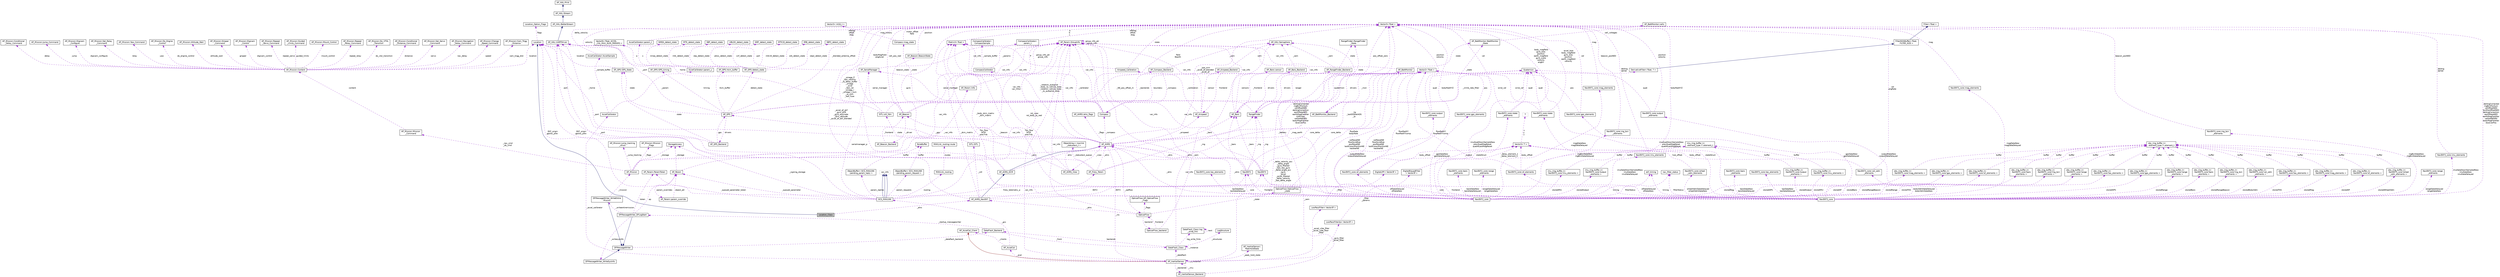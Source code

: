 digraph "Location_Class"
{
 // INTERACTIVE_SVG=YES
  edge [fontname="Helvetica",fontsize="10",labelfontname="Helvetica",labelfontsize="10"];
  node [fontname="Helvetica",fontsize="10",shape=record];
  Node1 [label="Location_Class",height=0.2,width=0.4,color="black", fillcolor="grey75", style="filled", fontcolor="black"];
  Node2 -> Node1 [dir="back",color="midnightblue",fontsize="10",style="solid",fontname="Helvetica"];
  Node2 [label="Location",height=0.2,width=0.4,color="black", fillcolor="white", style="filled",URL="$structLocation.html"];
  Node3 -> Node2 [dir="back",color="darkorchid3",fontsize="10",style="dashed",label=" flags" ,fontname="Helvetica"];
  Node3 [label="Location_Option_Flags",height=0.2,width=0.4,color="black", fillcolor="white", style="filled",URL="$structLocation__Option__Flags.html"];
  Node4 -> Node1 [dir="back",color="darkorchid3",fontsize="10",style="dashed",label=" _ahrs" ,fontname="Helvetica"];
  Node4 [label="AP_AHRS_NavEKF",height=0.2,width=0.4,color="black", fillcolor="white", style="filled",URL="$classAP__AHRS__NavEKF.html"];
  Node5 -> Node4 [dir="back",color="midnightblue",fontsize="10",style="solid",fontname="Helvetica"];
  Node5 [label="AP_AHRS_DCM",height=0.2,width=0.4,color="black", fillcolor="white", style="filled",URL="$classAP__AHRS__DCM.html"];
  Node6 -> Node5 [dir="back",color="midnightblue",fontsize="10",style="solid",fontname="Helvetica"];
  Node6 [label="AP_AHRS",height=0.2,width=0.4,color="black", fillcolor="white", style="filled",URL="$classAP__AHRS.html"];
  Node7 -> Node6 [dir="back",color="darkorchid3",fontsize="10",style="dashed",label=" _rotation_autopilot\l_body_to_vehicle_body\n_rotation_vehicle_body\l_to_autopilot_body" ,fontname="Helvetica"];
  Node7 [label="Matrix3\< float \>",height=0.2,width=0.4,color="black", fillcolor="white", style="filled",URL="$classMatrix3.html"];
  Node8 -> Node7 [dir="back",color="darkorchid3",fontsize="10",style="dashed",label=" a\nb\nc" ,fontname="Helvetica"];
  Node8 [label="Vector3\< float \>",height=0.2,width=0.4,color="black", fillcolor="white", style="filled",URL="$classVector3.html"];
  Node9 -> Node6 [dir="back",color="darkorchid3",fontsize="10",style="dashed",label=" _flags" ,fontname="Helvetica"];
  Node9 [label="AP_AHRS::ahrs_flags",height=0.2,width=0.4,color="black", fillcolor="white", style="filled",URL="$structAP__AHRS_1_1ahrs__flags.html"];
  Node10 -> Node6 [dir="back",color="darkorchid3",fontsize="10",style="dashed",label=" _baro" ,fontname="Helvetica"];
  Node10 [label="AP_Baro",height=0.2,width=0.4,color="black", fillcolor="white", style="filled",URL="$classAP__Baro.html"];
  Node11 -> Node10 [dir="back",color="darkorchid3",fontsize="10",style="dashed",label=" sensors" ,fontname="Helvetica"];
  Node11 [label="AP_Baro::sensor",height=0.2,width=0.4,color="black", fillcolor="white", style="filled",URL="$structAP__Baro_1_1sensor.html"];
  Node12 -> Node10 [dir="back",color="darkorchid3",fontsize="10",style="dashed",label=" _climb_rate_filter" ,fontname="Helvetica"];
  Node12 [label="DerivativeFilter\< float, 7 \>",height=0.2,width=0.4,color="black", fillcolor="white", style="filled",URL="$classDerivativeFilter.html"];
  Node13 -> Node12 [dir="back",color="midnightblue",fontsize="10",style="solid",fontname="Helvetica"];
  Node13 [label="FilterWithBuffer\< float,\l FILTER_SIZE \>",height=0.2,width=0.4,color="black", fillcolor="white", style="filled",URL="$classFilterWithBuffer.html"];
  Node14 -> Node13 [dir="back",color="midnightblue",fontsize="10",style="solid",fontname="Helvetica"];
  Node14 [label="Filter\< float \>",height=0.2,width=0.4,color="black", fillcolor="white", style="filled",URL="$classFilter.html"];
  Node15 -> Node10 [dir="back",color="darkorchid3",fontsize="10",style="dashed",label=" var_info" ,fontname="Helvetica"];
  Node15 [label="AP_Param::GroupInfo",height=0.2,width=0.4,color="black", fillcolor="white", style="filled",URL="$structAP__Param_1_1GroupInfo.html"];
  Node15 -> Node15 [dir="back",color="darkorchid3",fontsize="10",style="dashed",label=" group_info_ptr\ngroup_info" ,fontname="Helvetica"];
  Node16 -> Node10 [dir="back",color="darkorchid3",fontsize="10",style="dashed",label=" drivers" ,fontname="Helvetica"];
  Node16 [label="AP_Baro_Backend",height=0.2,width=0.4,color="black", fillcolor="white", style="filled",URL="$classAP__Baro__Backend.html"];
  Node10 -> Node16 [dir="back",color="darkorchid3",fontsize="10",style="dashed",label=" _frontend" ,fontname="Helvetica"];
  Node17 -> Node16 [dir="back",color="darkorchid3",fontsize="10",style="dashed",label=" _sem" ,fontname="Helvetica"];
  Node17 [label="AP_HAL::Semaphore",height=0.2,width=0.4,color="black", fillcolor="white", style="filled",URL="$classAP__HAL_1_1Semaphore.html"];
  Node18 -> Node6 [dir="back",color="darkorchid3",fontsize="10",style="dashed",label=" _optflow" ,fontname="Helvetica"];
  Node18 [label="OpticalFlow",height=0.2,width=0.4,color="black", fillcolor="white", style="filled",URL="$classOpticalFlow.html"];
  Node4 -> Node18 [dir="back",color="darkorchid3",fontsize="10",style="dashed",label=" _ahrs" ,fontname="Helvetica"];
  Node15 -> Node18 [dir="back",color="darkorchid3",fontsize="10",style="dashed",label=" var_info" ,fontname="Helvetica"];
  Node19 -> Node18 [dir="back",color="darkorchid3",fontsize="10",style="dashed",label=" _state" ,fontname="Helvetica"];
  Node19 [label="OpticalFlow::OpticalFlow\l_state",height=0.2,width=0.4,color="black", fillcolor="white", style="filled",URL="$structOpticalFlow_1_1OpticalFlow__state.html"];
  Node20 -> Node19 [dir="back",color="darkorchid3",fontsize="10",style="dashed",label=" flowRate\nbodyRate" ,fontname="Helvetica"];
  Node20 [label="Vector2\< float \>",height=0.2,width=0.4,color="black", fillcolor="white", style="filled",URL="$structVector2.html"];
  Node21 -> Node18 [dir="back",color="darkorchid3",fontsize="10",style="dashed",label=" backend" ,fontname="Helvetica"];
  Node21 [label="OpticalFlow_backend",height=0.2,width=0.4,color="black", fillcolor="white", style="filled",URL="$classOpticalFlow__backend.html"];
  Node18 -> Node21 [dir="back",color="darkorchid3",fontsize="10",style="dashed",label=" frontend" ,fontname="Helvetica"];
  Node17 -> Node21 [dir="back",color="darkorchid3",fontsize="10",style="dashed",label=" _sem" ,fontname="Helvetica"];
  Node22 -> Node18 [dir="back",color="darkorchid3",fontsize="10",style="dashed",label=" _flags" ,fontname="Helvetica"];
  Node22 [label="OpticalFlow::AP_OpticalFlow\l_Flags",height=0.2,width=0.4,color="black", fillcolor="white", style="filled",URL="$structOpticalFlow_1_1AP__OpticalFlow__Flags.html"];
  Node15 -> Node6 [dir="back",color="darkorchid3",fontsize="10",style="dashed",label=" var_info" ,fontname="Helvetica"];
  Node23 -> Node6 [dir="back",color="darkorchid3",fontsize="10",style="dashed",label=" _view" ,fontname="Helvetica"];
  Node23 [label="AP_AHRS_View",height=0.2,width=0.4,color="black", fillcolor="white", style="filled",URL="$classAP__AHRS__View.html"];
  Node7 -> Node23 [dir="back",color="darkorchid3",fontsize="10",style="dashed",label=" rot_view\nrot_body_to_ned" ,fontname="Helvetica"];
  Node8 -> Node23 [dir="back",color="darkorchid3",fontsize="10",style="dashed",label=" gyro" ,fontname="Helvetica"];
  Node6 -> Node23 [dir="back",color="darkorchid3",fontsize="10",style="dashed",label=" ahrs" ,fontname="Helvetica"];
  Node8 -> Node6 [dir="back",color="darkorchid3",fontsize="10",style="dashed",label=" _last_trim\n_accel_ef_blended\n_accel_ef" ,fontname="Helvetica"];
  Node24 -> Node6 [dir="back",color="darkorchid3",fontsize="10",style="dashed",label=" _ins" ,fontname="Helvetica"];
  Node24 [label="AP_InertialSensor",height=0.2,width=0.4,color="black", fillcolor="white", style="filled",URL="$classAP__InertialSensor.html"];
  Node25 -> Node24 [dir="back",color="firebrick4",fontsize="10",style="solid",fontname="Helvetica"];
  Node25 [label="AP_AccelCal_Client",height=0.2,width=0.4,color="black", fillcolor="white", style="filled",URL="$classAP__AccelCal__Client.html"];
  Node26 -> Node24 [dir="back",color="darkorchid3",fontsize="10",style="dashed",label=" _peak_hold_state" ,fontname="Helvetica"];
  Node26 [label="AP_InertialSensor::\lPeakHoldState",height=0.2,width=0.4,color="black", fillcolor="white", style="filled",URL="$structAP__InertialSensor_1_1PeakHoldState.html"];
  Node27 -> Node24 [dir="back",color="darkorchid3",fontsize="10",style="dashed",label=" _accel_vibe_filter\n_accel_vibe_floor\l_filter" ,fontname="Helvetica"];
  Node27 [label="LowPassFilter\< Vector3f \>",height=0.2,width=0.4,color="black", fillcolor="white", style="filled",URL="$classLowPassFilter.html"];
  Node28 -> Node27 [dir="back",color="darkorchid3",fontsize="10",style="dashed",label=" _filter" ,fontname="Helvetica"];
  Node28 [label="DigitalLPF\< Vector3f \>",height=0.2,width=0.4,color="black", fillcolor="white", style="filled",URL="$classDigitalLPF.html"];
  Node29 -> Node28 [dir="back",color="darkorchid3",fontsize="10",style="dashed",label=" _output" ,fontname="Helvetica"];
  Node29 [label="Vector3\< T \>",height=0.2,width=0.4,color="black", fillcolor="white", style="filled",URL="$classVector3.html"];
  Node30 -> Node29 [dir="back",color="darkorchid3",fontsize="10",style="dashed",label=" x\ny\nz" ,fontname="Helvetica"];
  Node30 [label="T",height=0.2,width=0.4,color="grey75", fillcolor="white", style="filled"];
  Node31 -> Node24 [dir="back",color="darkorchid3",fontsize="10",style="dashed",label=" _backends" ,fontname="Helvetica"];
  Node31 [label="AP_InertialSensor_Backend",height=0.2,width=0.4,color="black", fillcolor="white", style="filled",URL="$classAP__InertialSensor__Backend.html"];
  Node17 -> Node31 [dir="back",color="darkorchid3",fontsize="10",style="dashed",label=" _sem" ,fontname="Helvetica"];
  Node24 -> Node31 [dir="back",color="darkorchid3",fontsize="10",style="dashed",label=" _imu" ,fontname="Helvetica"];
  Node32 -> Node24 [dir="back",color="darkorchid3",fontsize="10",style="dashed",label=" _gyro_filter\n_accel_filter" ,fontname="Helvetica"];
  Node32 [label="LowPassFilter2p\< Vector3f \>",height=0.2,width=0.4,color="black", fillcolor="white", style="filled",URL="$classLowPassFilter2p.html"];
  Node33 -> Node32 [dir="back",color="darkorchid3",fontsize="10",style="dashed",label=" _filter\n_params" ,fontname="Helvetica"];
  Node33 [label="DigitalBiquadFilter\l\< Vector3f \>",height=0.2,width=0.4,color="black", fillcolor="white", style="filled",URL="$classDigitalBiquadFilter.html"];
  Node29 -> Node33 [dir="back",color="darkorchid3",fontsize="10",style="dashed",label=" _delay_element_1\n_delay_element_2" ,fontname="Helvetica"];
  Node34 -> Node24 [dir="back",color="darkorchid3",fontsize="10",style="dashed",label=" _accel_calibrator" ,fontname="Helvetica"];
  Node34 [label="AccelCalibrator",height=0.2,width=0.4,color="black", fillcolor="white", style="filled",URL="$classAccelCalibrator.html"];
  Node35 -> Node34 [dir="back",color="darkorchid3",fontsize="10",style="dashed",label=" _param" ,fontname="Helvetica"];
  Node35 [label="AccelCalibrator::param_u",height=0.2,width=0.4,color="black", fillcolor="white", style="filled",URL="$unionAccelCalibrator_1_1param__u.html"];
  Node36 -> Node35 [dir="back",color="darkorchid3",fontsize="10",style="dashed",label=" s" ,fontname="Helvetica"];
  Node36 [label="AccelCalibrator::param_t",height=0.2,width=0.4,color="black", fillcolor="white", style="filled",URL="$structAccelCalibrator_1_1param__t.html"];
  Node8 -> Node36 [dir="back",color="darkorchid3",fontsize="10",style="dashed",label=" offdiag\noffset\ndiag" ,fontname="Helvetica"];
  Node37 -> Node35 [dir="back",color="darkorchid3",fontsize="10",style="dashed",label=" a" ,fontname="Helvetica"];
  Node37 [label="VectorN\< float, ACCEL\l_CAL_MAX_NUM_PARAMS \>",height=0.2,width=0.4,color="black", fillcolor="white", style="filled",URL="$classVectorN.html"];
  Node38 -> Node34 [dir="back",color="darkorchid3",fontsize="10",style="dashed",label=" _sample_buffer" ,fontname="Helvetica"];
  Node38 [label="AccelCalibrator::AccelSample",height=0.2,width=0.4,color="black", fillcolor="white", style="filled",URL="$structAccelCalibrator_1_1AccelSample.html"];
  Node8 -> Node38 [dir="back",color="darkorchid3",fontsize="10",style="dashed",label=" delta_velocity" ,fontname="Helvetica"];
  Node39 -> Node24 [dir="back",color="darkorchid3",fontsize="10",style="dashed",label=" _dataflash" ,fontname="Helvetica"];
  Node39 [label="DataFlash_Class",height=0.2,width=0.4,color="black", fillcolor="white", style="filled",URL="$classDataFlash__Class.html"];
  Node40 -> Node39 [dir="back",color="darkorchid3",fontsize="10",style="dashed",label=" log_write_fmts" ,fontname="Helvetica"];
  Node40 [label="DataFlash_Class::log\l_write_fmt",height=0.2,width=0.4,color="black", fillcolor="white", style="filled",URL="$structDataFlash__Class_1_1log__write__fmt.html"];
  Node40 -> Node40 [dir="back",color="darkorchid3",fontsize="10",style="dashed",label=" next" ,fontname="Helvetica"];
  Node41 -> Node39 [dir="back",color="darkorchid3",fontsize="10",style="dashed",label=" _structures" ,fontname="Helvetica"];
  Node41 [label="LogStructure",height=0.2,width=0.4,color="black", fillcolor="white", style="filled",URL="$structLogStructure.html"];
  Node39 -> Node39 [dir="back",color="darkorchid3",fontsize="10",style="dashed",label=" _instance" ,fontname="Helvetica"];
  Node42 -> Node39 [dir="back",color="darkorchid3",fontsize="10",style="dashed",label=" backends" ,fontname="Helvetica"];
  Node42 [label="DataFlash_Backend",height=0.2,width=0.4,color="black", fillcolor="white", style="filled",URL="$classDataFlash__Backend.html"];
  Node39 -> Node42 [dir="back",color="darkorchid3",fontsize="10",style="dashed",label=" _front" ,fontname="Helvetica"];
  Node43 -> Node42 [dir="back",color="darkorchid3",fontsize="10",style="dashed",label=" _startup_messagewriter" ,fontname="Helvetica"];
  Node43 [label="DFMessageWriter_DFLogStart",height=0.2,width=0.4,color="black", fillcolor="white", style="filled",URL="$classDFMessageWriter__DFLogStart.html"];
  Node44 -> Node43 [dir="back",color="midnightblue",fontsize="10",style="solid",fontname="Helvetica"];
  Node44 [label="DFMessageWriter",height=0.2,width=0.4,color="black", fillcolor="white", style="filled",URL="$classDFMessageWriter.html"];
  Node42 -> Node44 [dir="back",color="darkorchid3",fontsize="10",style="dashed",label=" _dataflash_backend" ,fontname="Helvetica"];
  Node45 -> Node43 [dir="back",color="darkorchid3",fontsize="10",style="dashed",label=" _writeentiremission" ,fontname="Helvetica"];
  Node45 [label="DFMessageWriter_WriteEntire\lMission",height=0.2,width=0.4,color="black", fillcolor="white", style="filled",URL="$classDFMessageWriter__WriteEntireMission.html"];
  Node44 -> Node45 [dir="back",color="midnightblue",fontsize="10",style="solid",fontname="Helvetica"];
  Node46 -> Node45 [dir="back",color="darkorchid3",fontsize="10",style="dashed",label=" _mission" ,fontname="Helvetica"];
  Node46 [label="AP_Mission",height=0.2,width=0.4,color="black", fillcolor="white", style="filled",URL="$classAP__Mission.html",tooltip="Object managing Mission. "];
  Node47 -> Node46 [dir="back",color="darkorchid3",fontsize="10",style="dashed",label=" _storage" ,fontname="Helvetica"];
  Node47 [label="StorageAccess",height=0.2,width=0.4,color="black", fillcolor="white", style="filled",URL="$classStorageAccess.html"];
  Node48 -> Node46 [dir="back",color="darkorchid3",fontsize="10",style="dashed",label=" _nav_cmd\n_do_cmd" ,fontname="Helvetica"];
  Node48 [label="AP_Mission::Mission\l_Command",height=0.2,width=0.4,color="black", fillcolor="white", style="filled",URL="$structAP__Mission_1_1Mission__Command.html"];
  Node49 -> Node48 [dir="back",color="darkorchid3",fontsize="10",style="dashed",label=" content" ,fontname="Helvetica"];
  Node49 [label="AP_Mission::Content",height=0.2,width=0.4,color="black", fillcolor="white", style="filled",URL="$unionAP__Mission_1_1Content.html"];
  Node50 -> Node49 [dir="back",color="darkorchid3",fontsize="10",style="dashed",label=" guided_limits" ,fontname="Helvetica"];
  Node50 [label="AP_Mission::Guided\l_Limits_Command",height=0.2,width=0.4,color="black", fillcolor="white", style="filled",URL="$structAP__Mission_1_1Guided__Limits__Command.html"];
  Node51 -> Node49 [dir="back",color="darkorchid3",fontsize="10",style="dashed",label=" mount_control" ,fontname="Helvetica"];
  Node51 [label="AP_Mission::Mount_Control",height=0.2,width=0.4,color="black", fillcolor="white", style="filled",URL="$structAP__Mission_1_1Mount__Control.html"];
  Node52 -> Node49 [dir="back",color="darkorchid3",fontsize="10",style="dashed",label=" repeat_relay" ,fontname="Helvetica"];
  Node52 [label="AP_Mission::Repeat\l_Relay_Command",height=0.2,width=0.4,color="black", fillcolor="white", style="filled",URL="$structAP__Mission_1_1Repeat__Relay__Command.html"];
  Node53 -> Node49 [dir="back",color="darkorchid3",fontsize="10",style="dashed",label=" do_vtol_transition" ,fontname="Helvetica"];
  Node53 [label="AP_Mission::Do_VTOL\l_Transition",height=0.2,width=0.4,color="black", fillcolor="white", style="filled",URL="$structAP__Mission_1_1Do__VTOL__Transition.html"];
  Node54 -> Node49 [dir="back",color="darkorchid3",fontsize="10",style="dashed",label=" distance" ,fontname="Helvetica"];
  Node54 [label="AP_Mission::Conditional\l_Distance_Command",height=0.2,width=0.4,color="black", fillcolor="white", style="filled",URL="$structAP__Mission_1_1Conditional__Distance__Command.html"];
  Node55 -> Node49 [dir="back",color="darkorchid3",fontsize="10",style="dashed",label=" servo" ,fontname="Helvetica"];
  Node55 [label="AP_Mission::Set_Servo\l_Command",height=0.2,width=0.4,color="black", fillcolor="white", style="filled",URL="$structAP__Mission_1_1Set__Servo__Command.html"];
  Node56 -> Node49 [dir="back",color="darkorchid3",fontsize="10",style="dashed",label=" nav_delay" ,fontname="Helvetica"];
  Node56 [label="AP_Mission::Navigation\l_Delay_Command",height=0.2,width=0.4,color="black", fillcolor="white", style="filled",URL="$structAP__Mission_1_1Navigation__Delay__Command.html"];
  Node57 -> Node49 [dir="back",color="darkorchid3",fontsize="10",style="dashed",label=" speed" ,fontname="Helvetica"];
  Node57 [label="AP_Mission::Change\l_Speed_Command",height=0.2,width=0.4,color="black", fillcolor="white", style="filled",URL="$structAP__Mission_1_1Change__Speed__Command.html"];
  Node58 -> Node49 [dir="back",color="darkorchid3",fontsize="10",style="dashed",label=" cam_trigg_dist" ,fontname="Helvetica"];
  Node58 [label="AP_Mission::Cam_Trigg\l_Distance",height=0.2,width=0.4,color="black", fillcolor="white", style="filled",URL="$structAP__Mission_1_1Cam__Trigg__Distance.html"];
  Node59 -> Node49 [dir="back",color="darkorchid3",fontsize="10",style="dashed",label=" delay" ,fontname="Helvetica"];
  Node59 [label="AP_Mission::Conditional\l_Delay_Command",height=0.2,width=0.4,color="black", fillcolor="white", style="filled",URL="$structAP__Mission_1_1Conditional__Delay__Command.html"];
  Node60 -> Node49 [dir="back",color="darkorchid3",fontsize="10",style="dashed",label=" jump" ,fontname="Helvetica"];
  Node60 [label="AP_Mission::Jump_Command",height=0.2,width=0.4,color="black", fillcolor="white", style="filled",URL="$structAP__Mission_1_1Jump__Command.html"];
  Node2 -> Node49 [dir="back",color="darkorchid3",fontsize="10",style="dashed",label=" location" ,fontname="Helvetica"];
  Node61 -> Node49 [dir="back",color="darkorchid3",fontsize="10",style="dashed",label=" digicam_configure" ,fontname="Helvetica"];
  Node61 [label="AP_Mission::Digicam\l_Configure",height=0.2,width=0.4,color="black", fillcolor="white", style="filled",URL="$structAP__Mission_1_1Digicam__Configure.html"];
  Node62 -> Node49 [dir="back",color="darkorchid3",fontsize="10",style="dashed",label=" relay" ,fontname="Helvetica"];
  Node62 [label="AP_Mission::Set_Relay\l_Command",height=0.2,width=0.4,color="black", fillcolor="white", style="filled",URL="$structAP__Mission_1_1Set__Relay__Command.html"];
  Node63 -> Node49 [dir="back",color="darkorchid3",fontsize="10",style="dashed",label=" yaw" ,fontname="Helvetica"];
  Node63 [label="AP_Mission::Yaw_Command",height=0.2,width=0.4,color="black", fillcolor="white", style="filled",URL="$structAP__Mission_1_1Yaw__Command.html"];
  Node64 -> Node49 [dir="back",color="darkorchid3",fontsize="10",style="dashed",label=" do_engine_control" ,fontname="Helvetica"];
  Node64 [label="AP_Mission::Do_Engine\l_Control",height=0.2,width=0.4,color="black", fillcolor="white", style="filled",URL="$structAP__Mission_1_1Do__Engine__Control.html"];
  Node65 -> Node49 [dir="back",color="darkorchid3",fontsize="10",style="dashed",label=" altitude_wait" ,fontname="Helvetica"];
  Node65 [label="AP_Mission::Altitude_Wait",height=0.2,width=0.4,color="black", fillcolor="white", style="filled",URL="$structAP__Mission_1_1Altitude__Wait.html"];
  Node66 -> Node49 [dir="back",color="darkorchid3",fontsize="10",style="dashed",label=" gripper" ,fontname="Helvetica"];
  Node66 [label="AP_Mission::Gripper\l_Command",height=0.2,width=0.4,color="black", fillcolor="white", style="filled",URL="$structAP__Mission_1_1Gripper__Command.html"];
  Node67 -> Node49 [dir="back",color="darkorchid3",fontsize="10",style="dashed",label=" digicam_control" ,fontname="Helvetica"];
  Node67 [label="AP_Mission::Digicam\l_Control",height=0.2,width=0.4,color="black", fillcolor="white", style="filled",URL="$structAP__Mission_1_1Digicam__Control.html"];
  Node68 -> Node49 [dir="back",color="darkorchid3",fontsize="10",style="dashed",label=" repeat_servo" ,fontname="Helvetica"];
  Node68 [label="AP_Mission::Repeat\l_Servo_Command",height=0.2,width=0.4,color="black", fillcolor="white", style="filled",URL="$structAP__Mission_1_1Repeat__Servo__Command.html"];
  Node15 -> Node46 [dir="back",color="darkorchid3",fontsize="10",style="dashed",label=" var_info" ,fontname="Helvetica"];
  Node69 -> Node46 [dir="back",color="darkorchid3",fontsize="10",style="dashed",label=" _flags" ,fontname="Helvetica"];
  Node69 [label="AP_Mission::Mission\l_Flags",height=0.2,width=0.4,color="black", fillcolor="white", style="filled",URL="$structAP__Mission_1_1Mission__Flags.html"];
  Node6 -> Node46 [dir="back",color="darkorchid3",fontsize="10",style="dashed",label=" _ahrs" ,fontname="Helvetica"];
  Node70 -> Node46 [dir="back",color="darkorchid3",fontsize="10",style="dashed",label=" _jump_tracking" ,fontname="Helvetica"];
  Node70 [label="AP_Mission::jump_tracking\l_struct",height=0.2,width=0.4,color="black", fillcolor="white", style="filled",URL="$structAP__Mission_1_1jump__tracking__struct.html"];
  Node71 -> Node43 [dir="back",color="darkorchid3",fontsize="10",style="dashed",label=" _writesysinfo" ,fontname="Helvetica"];
  Node71 [label="DFMessageWriter_WriteSysInfo",height=0.2,width=0.4,color="black", fillcolor="white", style="filled",URL="$classDFMessageWriter__WriteSysInfo.html"];
  Node44 -> Node71 [dir="back",color="midnightblue",fontsize="10",style="solid",fontname="Helvetica"];
  Node72 -> Node43 [dir="back",color="darkorchid3",fontsize="10",style="dashed",label=" token" ,fontname="Helvetica"];
  Node72 [label="AP_Param::ParamToken",height=0.2,width=0.4,color="black", fillcolor="white", style="filled",URL="$structAP__Param_1_1ParamToken.html"];
  Node73 -> Node43 [dir="back",color="darkorchid3",fontsize="10",style="dashed",label=" ap" ,fontname="Helvetica"];
  Node73 [label="AP_Param",height=0.2,width=0.4,color="black", fillcolor="white", style="filled",URL="$classAP__Param.html"];
  Node47 -> Node73 [dir="back",color="darkorchid3",fontsize="10",style="dashed",label=" _storage" ,fontname="Helvetica"];
  Node74 -> Node73 [dir="back",color="darkorchid3",fontsize="10",style="dashed",label=" _var_info" ,fontname="Helvetica"];
  Node74 [label="AP_Param::Info",height=0.2,width=0.4,color="black", fillcolor="white", style="filled",URL="$structAP__Param_1_1Info.html"];
  Node15 -> Node74 [dir="back",color="darkorchid3",fontsize="10",style="dashed",label=" group_info_ptr\ngroup_info" ,fontname="Helvetica"];
  Node75 -> Node73 [dir="back",color="darkorchid3",fontsize="10",style="dashed",label=" param_overrides" ,fontname="Helvetica"];
  Node75 [label="AP_Param::param_override",height=0.2,width=0.4,color="black", fillcolor="white", style="filled",URL="$structAP__Param_1_1param__override.html"];
  Node73 -> Node75 [dir="back",color="darkorchid3",fontsize="10",style="dashed",label=" object_ptr" ,fontname="Helvetica"];
  Node15 -> Node39 [dir="back",color="darkorchid3",fontsize="10",style="dashed",label=" var_info" ,fontname="Helvetica"];
  Node15 -> Node24 [dir="back",color="darkorchid3",fontsize="10",style="dashed",label=" var_info" ,fontname="Helvetica"];
  Node24 -> Node24 [dir="back",color="darkorchid3",fontsize="10",style="dashed",label=" _s_instance" ,fontname="Helvetica"];
  Node8 -> Node24 [dir="back",color="darkorchid3",fontsize="10",style="dashed",label=" _delta_velocity_acc\n_delta_angle\n_gyro_filtered\n_last_raw_gyro\n_delta_angle_acc\n_gyro\n_accel\n_accel_filtered\n_delta_velocity\n_last_delta_angle\n..." ,fontname="Helvetica"];
  Node76 -> Node24 [dir="back",color="darkorchid3",fontsize="10",style="dashed",label=" _acal" ,fontname="Helvetica"];
  Node76 [label="AP_AccelCal",height=0.2,width=0.4,color="black", fillcolor="white", style="filled",URL="$classAP__AccelCal.html"];
  Node77 -> Node76 [dir="back",color="darkorchid3",fontsize="10",style="dashed",label=" _gcs" ,fontname="Helvetica"];
  Node77 [label="GCS_MAVLINK",height=0.2,width=0.4,color="black", fillcolor="white", style="filled",URL="$structGCS__MAVLINK.html",tooltip="MAVLink transport control class. "];
  Node78 -> Node77 [dir="back",color="midnightblue",fontsize="10",style="solid",fontname="Helvetica"];
  Node78 [label="var_info",height=0.2,width=0.4,color="grey75", fillcolor="white", style="filled"];
  Node78 -> Node77 [dir="back",color="midnightblue",fontsize="10",style="solid",fontname="Helvetica"];
  Node78 -> Node77 [dir="back",color="midnightblue",fontsize="10",style="solid",fontname="Helvetica"];
  Node47 -> Node77 [dir="back",color="darkorchid3",fontsize="10",style="dashed",label=" _signing_storage" ,fontname="Helvetica"];
  Node79 -> Node77 [dir="back",color="darkorchid3",fontsize="10",style="dashed",label=" serialmanager_p" ,fontname="Helvetica"];
  Node79 [label="AP_SerialManager",height=0.2,width=0.4,color="black", fillcolor="white", style="filled",URL="$classAP__SerialManager.html"];
  Node80 -> Node79 [dir="back",color="darkorchid3",fontsize="10",style="dashed",label=" uart" ,fontname="Helvetica"];
  Node80 [label="AP_HAL::UARTDriver",height=0.2,width=0.4,color="black", fillcolor="white", style="filled",URL="$classAP__HAL_1_1UARTDriver.html"];
  Node81 -> Node80 [dir="back",color="midnightblue",fontsize="10",style="solid",fontname="Helvetica"];
  Node81 [label="AP_HAL::BetterStream",height=0.2,width=0.4,color="black", fillcolor="white", style="filled",URL="$classAP__HAL_1_1BetterStream.html"];
  Node82 -> Node81 [dir="back",color="midnightblue",fontsize="10",style="solid",fontname="Helvetica"];
  Node82 [label="AP_HAL::Stream",height=0.2,width=0.4,color="black", fillcolor="white", style="filled",URL="$classAP__HAL_1_1Stream.html"];
  Node83 -> Node82 [dir="back",color="midnightblue",fontsize="10",style="solid",fontname="Helvetica"];
  Node83 [label="AP_HAL::Print",height=0.2,width=0.4,color="black", fillcolor="white", style="filled",URL="$classAP__HAL_1_1Print.html"];
  Node15 -> Node79 [dir="back",color="darkorchid3",fontsize="10",style="dashed",label=" var_info" ,fontname="Helvetica"];
  Node84 -> Node77 [dir="back",color="darkorchid3",fontsize="10",style="dashed",label=" param_replies" ,fontname="Helvetica"];
  Node84 [label="ObjectBuffer\< GCS_MAVLINK\l::pending_param_reply \>",height=0.2,width=0.4,color="black", fillcolor="white", style="filled",URL="$classObjectBuffer.html"];
  Node85 -> Node84 [dir="back",color="darkorchid3",fontsize="10",style="dashed",label=" buffer" ,fontname="Helvetica"];
  Node85 [label="ByteBuffer",height=0.2,width=0.4,color="black", fillcolor="white", style="filled",URL="$classByteBuffer.html"];
  Node86 -> Node77 [dir="back",color="darkorchid3",fontsize="10",style="dashed",label=" param_requests" ,fontname="Helvetica"];
  Node86 [label="ObjectBuffer\< GCS_MAVLINK\l::pending_param_request \>",height=0.2,width=0.4,color="black", fillcolor="white", style="filled",URL="$classObjectBuffer.html"];
  Node85 -> Node86 [dir="back",color="darkorchid3",fontsize="10",style="dashed",label=" buffer" ,fontname="Helvetica"];
  Node72 -> Node77 [dir="back",color="darkorchid3",fontsize="10",style="dashed",label=" _queued_parameter_token" ,fontname="Helvetica"];
  Node87 -> Node77 [dir="back",color="darkorchid3",fontsize="10",style="dashed",label=" routing" ,fontname="Helvetica"];
  Node87 [label="MAVLink_routing",height=0.2,width=0.4,color="black", fillcolor="white", style="filled",URL="$classMAVLink__routing.html"];
  Node88 -> Node87 [dir="back",color="darkorchid3",fontsize="10",style="dashed",label=" routes" ,fontname="Helvetica"];
  Node88 [label="MAVLink_routing::route",height=0.2,width=0.4,color="black", fillcolor="white", style="filled",URL="$structMAVLink__routing_1_1route.html"];
  Node80 -> Node77 [dir="back",color="darkorchid3",fontsize="10",style="dashed",label=" _port" ,fontname="Helvetica"];
  Node73 -> Node77 [dir="back",color="darkorchid3",fontsize="10",style="dashed",label=" _queued_parameter" ,fontname="Helvetica"];
  Node15 -> Node77 [dir="back",color="darkorchid3",fontsize="10",style="dashed",label=" var_info" ,fontname="Helvetica"];
  Node89 -> Node77 [dir="back",color="darkorchid3",fontsize="10",style="dashed",label=" frsky_telemetry_p" ,fontname="Helvetica"];
  Node89 [label="AP_Frsky_Telem",height=0.2,width=0.4,color="black", fillcolor="white", style="filled",URL="$classAP__Frsky__Telem.html"];
  Node90 -> Node89 [dir="back",color="darkorchid3",fontsize="10",style="dashed",label=" _battery" ,fontname="Helvetica"];
  Node90 [label="AP_BattMonitor",height=0.2,width=0.4,color="black", fillcolor="white", style="filled",URL="$classAP__BattMonitor.html"];
  Node15 -> Node90 [dir="back",color="darkorchid3",fontsize="10",style="dashed",label=" var_info" ,fontname="Helvetica"];
  Node91 -> Node90 [dir="back",color="darkorchid3",fontsize="10",style="dashed",label=" state" ,fontname="Helvetica"];
  Node91 [label="AP_BattMonitor::BattMonitor\l_State",height=0.2,width=0.4,color="black", fillcolor="white", style="filled",URL="$structAP__BattMonitor_1_1BattMonitor__State.html"];
  Node92 -> Node91 [dir="back",color="darkorchid3",fontsize="10",style="dashed",label=" cell_voltages" ,fontname="Helvetica"];
  Node92 [label="AP_BattMonitor::cells",height=0.2,width=0.4,color="black", fillcolor="white", style="filled",URL="$structAP__BattMonitor_1_1cells.html"];
  Node93 -> Node90 [dir="back",color="darkorchid3",fontsize="10",style="dashed",label=" drivers" ,fontname="Helvetica"];
  Node93 [label="AP_BattMonitor_Backend",height=0.2,width=0.4,color="black", fillcolor="white", style="filled",URL="$classAP__BattMonitor__Backend.html"];
  Node90 -> Node93 [dir="back",color="darkorchid3",fontsize="10",style="dashed",label=" _mon" ,fontname="Helvetica"];
  Node91 -> Node93 [dir="back",color="darkorchid3",fontsize="10",style="dashed",label=" _state" ,fontname="Helvetica"];
  Node80 -> Node89 [dir="back",color="darkorchid3",fontsize="10",style="dashed",label=" _port" ,fontname="Helvetica"];
  Node94 -> Node89 [dir="back",color="darkorchid3",fontsize="10",style="dashed",label=" _rng" ,fontname="Helvetica"];
  Node94 [label="RangeFinder",height=0.2,width=0.4,color="black", fillcolor="white", style="filled",URL="$classRangeFinder.html"];
  Node79 -> Node94 [dir="back",color="darkorchid3",fontsize="10",style="dashed",label=" serial_manager" ,fontname="Helvetica"];
  Node95 -> Node94 [dir="back",color="darkorchid3",fontsize="10",style="dashed",label=" state" ,fontname="Helvetica"];
  Node95 [label="RangeFinder::RangeFinder\l_State",height=0.2,width=0.4,color="black", fillcolor="white", style="filled",URL="$structRangeFinder_1_1RangeFinder__State.html"];
  Node15 -> Node94 [dir="back",color="darkorchid3",fontsize="10",style="dashed",label=" var_info" ,fontname="Helvetica"];
  Node8 -> Node94 [dir="back",color="darkorchid3",fontsize="10",style="dashed",label=" pos_offset_zero" ,fontname="Helvetica"];
  Node96 -> Node94 [dir="back",color="darkorchid3",fontsize="10",style="dashed",label=" drivers" ,fontname="Helvetica"];
  Node96 [label="AP_RangeFinder_Backend",height=0.2,width=0.4,color="black", fillcolor="white", style="filled",URL="$classAP__RangeFinder__Backend.html"];
  Node95 -> Node96 [dir="back",color="darkorchid3",fontsize="10",style="dashed",label=" state" ,fontname="Helvetica"];
  Node17 -> Node96 [dir="back",color="darkorchid3",fontsize="10",style="dashed",label=" _sem" ,fontname="Helvetica"];
  Node94 -> Node96 [dir="back",color="darkorchid3",fontsize="10",style="dashed",label=" ranger" ,fontname="Helvetica"];
  Node6 -> Node89 [dir="back",color="darkorchid3",fontsize="10",style="dashed",label=" _ahrs" ,fontname="Helvetica"];
  Node97 -> Node89 [dir="back",color="darkorchid3",fontsize="10",style="dashed",label=" _statustext_queue" ,fontname="Helvetica"];
  Node97 [label="ObjectArray\< mavlink\l_statustext_t \>",height=0.2,width=0.4,color="black", fillcolor="white", style="filled",URL="$classObjectArray.html"];
  Node25 -> Node76 [dir="back",color="darkorchid3",fontsize="10",style="dashed",label=" _clients" ,fontname="Helvetica"];
  Node98 -> Node6 [dir="back",color="darkorchid3",fontsize="10",style="dashed",label=" _airspeed" ,fontname="Helvetica"];
  Node98 [label="AP_Airspeed",height=0.2,width=0.4,color="black", fillcolor="white", style="filled",URL="$classAP__Airspeed.html"];
  Node15 -> Node98 [dir="back",color="darkorchid3",fontsize="10",style="dashed",label=" var_info" ,fontname="Helvetica"];
  Node99 -> Node98 [dir="back",color="darkorchid3",fontsize="10",style="dashed",label=" sensor" ,fontname="Helvetica"];
  Node99 [label="AP_Airspeed_Backend",height=0.2,width=0.4,color="black", fillcolor="white", style="filled",URL="$classAP__Airspeed__Backend.html"];
  Node98 -> Node99 [dir="back",color="darkorchid3",fontsize="10",style="dashed",label=" frontend" ,fontname="Helvetica"];
  Node17 -> Node99 [dir="back",color="darkorchid3",fontsize="10",style="dashed",label=" sem" ,fontname="Helvetica"];
  Node100 -> Node98 [dir="back",color="darkorchid3",fontsize="10",style="dashed",label=" _calibration" ,fontname="Helvetica"];
  Node100 [label="Airspeed_Calibration",height=0.2,width=0.4,color="black", fillcolor="white", style="filled",URL="$classAirspeed__Calibration.html"];
  Node7 -> Node100 [dir="back",color="darkorchid3",fontsize="10",style="dashed",label=" P" ,fontname="Helvetica"];
  Node8 -> Node100 [dir="back",color="darkorchid3",fontsize="10",style="dashed",label=" state" ,fontname="Helvetica"];
  Node20 -> Node6 [dir="back",color="darkorchid3",fontsize="10",style="dashed",label=" _hp\n_lastGndVelADS\n_lp" ,fontname="Helvetica"];
  Node101 -> Node6 [dir="back",color="darkorchid3",fontsize="10",style="dashed",label=" _gps" ,fontname="Helvetica"];
  Node101 [label="AP_GPS",height=0.2,width=0.4,color="black", fillcolor="white", style="filled",URL="$classAP__GPS.html"];
  Node102 -> Node101 [dir="back",color="darkorchid3",fontsize="10",style="dashed",label=" detect_state" ,fontname="Helvetica"];
  Node102 [label="AP_GPS::detect_state",height=0.2,width=0.4,color="black", fillcolor="white", style="filled",URL="$structAP__GPS_1_1detect__state.html"];
  Node103 -> Node102 [dir="back",color="darkorchid3",fontsize="10",style="dashed",label=" sbp_detect_state" ,fontname="Helvetica"];
  Node103 [label="SBP_detect_state",height=0.2,width=0.4,color="black", fillcolor="white", style="filled",URL="$structSBP__detect__state.html"];
  Node104 -> Node102 [dir="back",color="darkorchid3",fontsize="10",style="dashed",label=" ublox_detect_state" ,fontname="Helvetica"];
  Node104 [label="UBLOX_detect_state",height=0.2,width=0.4,color="black", fillcolor="white", style="filled",URL="$structUBLOX__detect__state.html"];
  Node105 -> Node102 [dir="back",color="darkorchid3",fontsize="10",style="dashed",label=" sirf_detect_state" ,fontname="Helvetica"];
  Node105 [label="SIRF_detect_state",height=0.2,width=0.4,color="black", fillcolor="white", style="filled",URL="$structSIRF__detect__state.html"];
  Node106 -> Node102 [dir="back",color="darkorchid3",fontsize="10",style="dashed",label=" mtk19_detect_state" ,fontname="Helvetica"];
  Node106 [label="MTK19_detect_state",height=0.2,width=0.4,color="black", fillcolor="white", style="filled",URL="$structMTK19__detect__state.html"];
  Node107 -> Node102 [dir="back",color="darkorchid3",fontsize="10",style="dashed",label=" erb_detect_state" ,fontname="Helvetica"];
  Node107 [label="ERB_detect_state",height=0.2,width=0.4,color="black", fillcolor="white", style="filled",URL="$structERB__detect__state.html"];
  Node108 -> Node102 [dir="back",color="darkorchid3",fontsize="10",style="dashed",label=" sbp2_detect_state" ,fontname="Helvetica"];
  Node108 [label="SBP2_detect_state",height=0.2,width=0.4,color="black", fillcolor="white", style="filled",URL="$structSBP2__detect__state.html"];
  Node109 -> Node102 [dir="back",color="darkorchid3",fontsize="10",style="dashed",label=" nmea_detect_state" ,fontname="Helvetica"];
  Node109 [label="NMEA_detect_state",height=0.2,width=0.4,color="black", fillcolor="white", style="filled",URL="$structNMEA__detect__state.html"];
  Node110 -> Node102 [dir="back",color="darkorchid3",fontsize="10",style="dashed",label=" mtk_detect_state" ,fontname="Helvetica"];
  Node110 [label="MTK_detect_state",height=0.2,width=0.4,color="black", fillcolor="white", style="filled",URL="$structMTK__detect__state.html"];
  Node111 -> Node101 [dir="back",color="darkorchid3",fontsize="10",style="dashed",label=" timing" ,fontname="Helvetica"];
  Node111 [label="AP_GPS::GPS_timing",height=0.2,width=0.4,color="black", fillcolor="white", style="filled",URL="$structAP__GPS_1_1GPS__timing.html"];
  Node112 -> Node101 [dir="back",color="darkorchid3",fontsize="10",style="dashed",label=" drivers" ,fontname="Helvetica"];
  Node112 [label="AP_GPS_Backend",height=0.2,width=0.4,color="black", fillcolor="white", style="filled",URL="$classAP__GPS__Backend.html"];
  Node80 -> Node112 [dir="back",color="darkorchid3",fontsize="10",style="dashed",label=" port" ,fontname="Helvetica"];
  Node101 -> Node112 [dir="back",color="darkorchid3",fontsize="10",style="dashed",label=" gps" ,fontname="Helvetica"];
  Node113 -> Node112 [dir="back",color="darkorchid3",fontsize="10",style="dashed",label=" state" ,fontname="Helvetica"];
  Node113 [label="AP_GPS::GPS_State",height=0.2,width=0.4,color="black", fillcolor="white", style="filled",URL="$structAP__GPS_1_1GPS__State.html"];
  Node8 -> Node113 [dir="back",color="darkorchid3",fontsize="10",style="dashed",label=" velocity" ,fontname="Helvetica"];
  Node2 -> Node113 [dir="back",color="darkorchid3",fontsize="10",style="dashed",label=" location" ,fontname="Helvetica"];
  Node80 -> Node101 [dir="back",color="darkorchid3",fontsize="10",style="dashed",label=" _port" ,fontname="Helvetica"];
  Node15 -> Node101 [dir="back",color="darkorchid3",fontsize="10",style="dashed",label=" var_info" ,fontname="Helvetica"];
  Node8 -> Node101 [dir="back",color="darkorchid3",fontsize="10",style="dashed",label=" _blended_antenna_offset" ,fontname="Helvetica"];
  Node20 -> Node101 [dir="back",color="darkorchid3",fontsize="10",style="dashed",label=" _NE_pos_offset_m" ,fontname="Helvetica"];
  Node114 -> Node101 [dir="back",color="darkorchid3",fontsize="10",style="dashed",label=" rtcm_buffer" ,fontname="Helvetica"];
  Node114 [label="AP_GPS::rtcm_buffer",height=0.2,width=0.4,color="black", fillcolor="white", style="filled",URL="$structAP__GPS_1_1rtcm__buffer.html"];
  Node113 -> Node101 [dir="back",color="darkorchid3",fontsize="10",style="dashed",label=" state" ,fontname="Helvetica"];
  Node2 -> Node6 [dir="back",color="darkorchid3",fontsize="10",style="dashed",label=" _home" ,fontname="Helvetica"];
  Node115 -> Node6 [dir="back",color="darkorchid3",fontsize="10",style="dashed",label=" _beacon" ,fontname="Helvetica"];
  Node115 [label="AP_Beacon",height=0.2,width=0.4,color="black", fillcolor="white", style="filled",URL="$classAP__Beacon.html"];
  Node79 -> Node115 [dir="back",color="darkorchid3",fontsize="10",style="dashed",label=" serial_manager" ,fontname="Helvetica"];
  Node116 -> Node115 [dir="back",color="darkorchid3",fontsize="10",style="dashed",label=" _driver" ,fontname="Helvetica"];
  Node116 [label="AP_Beacon_Backend",height=0.2,width=0.4,color="black", fillcolor="white", style="filled",URL="$classAP__Beacon__Backend.html"];
  Node115 -> Node116 [dir="back",color="darkorchid3",fontsize="10",style="dashed",label=" _frontend" ,fontname="Helvetica"];
  Node15 -> Node115 [dir="back",color="darkorchid3",fontsize="10",style="dashed",label=" var_info" ,fontname="Helvetica"];
  Node8 -> Node115 [dir="back",color="darkorchid3",fontsize="10",style="dashed",label=" veh_pos_ned" ,fontname="Helvetica"];
  Node20 -> Node115 [dir="back",color="darkorchid3",fontsize="10",style="dashed",label=" boundary" ,fontname="Helvetica"];
  Node117 -> Node115 [dir="back",color="darkorchid3",fontsize="10",style="dashed",label=" beacon_state" ,fontname="Helvetica"];
  Node117 [label="AP_Beacon::BeaconState",height=0.2,width=0.4,color="black", fillcolor="white", style="filled",URL="$structAP__Beacon_1_1BeaconState.html"];
  Node8 -> Node117 [dir="back",color="darkorchid3",fontsize="10",style="dashed",label=" position" ,fontname="Helvetica"];
  Node118 -> Node6 [dir="back",color="darkorchid3",fontsize="10",style="dashed",label=" _compass" ,fontname="Helvetica"];
  Node118 [label="Compass",height=0.2,width=0.4,color="black", fillcolor="white", style="filled",URL="$classCompass.html"];
  Node15 -> Node118 [dir="back",color="darkorchid3",fontsize="10",style="dashed",label=" var_info" ,fontname="Helvetica"];
  Node8 -> Node118 [dir="back",color="darkorchid3",fontsize="10",style="dashed",label=" field\nBearth" ,fontname="Helvetica"];
  Node119 -> Node118 [dir="back",color="darkorchid3",fontsize="10",style="dashed",label=" _calibrator" ,fontname="Helvetica"];
  Node119 [label="CompassCalibrator",height=0.2,width=0.4,color="black", fillcolor="white", style="filled",URL="$classCompassCalibrator.html"];
  Node120 -> Node119 [dir="back",color="darkorchid3",fontsize="10",style="dashed",label=" _params" ,fontname="Helvetica"];
  Node120 [label="CompassCalibrator::\lparam_t",height=0.2,width=0.4,color="black", fillcolor="white", style="filled",URL="$classCompassCalibrator_1_1param__t.html"];
  Node8 -> Node120 [dir="back",color="darkorchid3",fontsize="10",style="dashed",label=" offdiag\noffset\ndiag" ,fontname="Helvetica"];
  Node121 -> Node119 [dir="back",color="darkorchid3",fontsize="10",style="dashed",label=" _sample_buffer" ,fontname="Helvetica"];
  Node121 [label="CompassCalibrator::\lCompassSample",height=0.2,width=0.4,color="black", fillcolor="white", style="filled",URL="$classCompassCalibrator_1_1CompassSample.html"];
  Node122 -> Node118 [dir="back",color="darkorchid3",fontsize="10",style="dashed",label=" _backends" ,fontname="Helvetica"];
  Node122 [label="AP_Compass_Backend",height=0.2,width=0.4,color="black", fillcolor="white", style="filled",URL="$classAP__Compass__Backend.html"];
  Node17 -> Node122 [dir="back",color="darkorchid3",fontsize="10",style="dashed",label=" _sem" ,fontname="Helvetica"];
  Node118 -> Node122 [dir="back",color="darkorchid3",fontsize="10",style="dashed",label=" _compass" ,fontname="Helvetica"];
  Node123 -> Node118 [dir="back",color="darkorchid3",fontsize="10",style="dashed",label=" _state" ,fontname="Helvetica"];
  Node123 [label="Compass::mag_state",height=0.2,width=0.4,color="black", fillcolor="white", style="filled",URL="$structCompass_1_1mag__state.html"];
  Node8 -> Node123 [dir="back",color="darkorchid3",fontsize="10",style="dashed",label=" motor_offset\nfield" ,fontname="Helvetica"];
  Node124 -> Node123 [dir="back",color="darkorchid3",fontsize="10",style="dashed",label=" mag_history" ,fontname="Helvetica"];
  Node124 [label="Vector3\< int16_t \>",height=0.2,width=0.4,color="black", fillcolor="white", style="filled",URL="$classVector3.html"];
  Node7 -> Node5 [dir="back",color="darkorchid3",fontsize="10",style="dashed",label=" _body_dcm_matrix\n_dcm_matrix" ,fontname="Helvetica"];
  Node8 -> Node5 [dir="back",color="darkorchid3",fontsize="10",style="dashed",label=" _omega_P\n_last_velocity\n_ra_delay_buffer\n_omega\n_wind\n_last_vel\n_omega_I\n_omega_I_sum\n_ra_sum\n_last_fuse\n..." ,fontname="Helvetica"];
  Node20 -> Node5 [dir="back",color="darkorchid3",fontsize="10",style="dashed",label=" _mag_earth" ,fontname="Helvetica"];
  Node7 -> Node4 [dir="back",color="darkorchid3",fontsize="10",style="dashed",label=" _dcm_matrix" ,fontname="Helvetica"];
  Node125 -> Node4 [dir="back",color="darkorchid3",fontsize="10",style="dashed",label=" EKF2" ,fontname="Helvetica"];
  Node125 [label="NavEKF2",height=0.2,width=0.4,color="black", fillcolor="white", style="filled",URL="$classNavEKF2.html"];
  Node10 -> Node125 [dir="back",color="darkorchid3",fontsize="10",style="dashed",label=" _baro" ,fontname="Helvetica"];
  Node15 -> Node125 [dir="back",color="darkorchid3",fontsize="10",style="dashed",label=" var_info" ,fontname="Helvetica"];
  Node20 -> Node125 [dir="back",color="darkorchid3",fontsize="10",style="dashed",label=" core_delta" ,fontname="Helvetica"];
  Node94 -> Node125 [dir="back",color="darkorchid3",fontsize="10",style="dashed",label=" _rng" ,fontname="Helvetica"];
  Node6 -> Node125 [dir="back",color="darkorchid3",fontsize="10",style="dashed",label=" _ahrs" ,fontname="Helvetica"];
  Node126 -> Node125 [dir="back",color="darkorchid3",fontsize="10",style="dashed",label=" core" ,fontname="Helvetica"];
  Node126 [label="NavEKF2_core",height=0.2,width=0.4,color="black", fillcolor="white", style="filled",URL="$classNavEKF2__core.html"];
  Node127 -> Node126 [dir="back",color="darkorchid3",fontsize="10",style="dashed",label=" magDataNew\nmagDataDelayed" ,fontname="Helvetica"];
  Node127 [label="NavEKF2_core::mag_elements",height=0.2,width=0.4,color="black", fillcolor="white", style="filled",URL="$structNavEKF2__core_1_1mag__elements.html"];
  Node8 -> Node127 [dir="back",color="darkorchid3",fontsize="10",style="dashed",label=" mag" ,fontname="Helvetica"];
  Node7 -> Node126 [dir="back",color="darkorchid3",fontsize="10",style="dashed",label=" Tbn_flow\nDCM\nprevTnb" ,fontname="Helvetica"];
  Node125 -> Node126 [dir="back",color="darkorchid3",fontsize="10",style="dashed",label=" frontend" ,fontname="Helvetica"];
  Node128 -> Node126 [dir="back",color="darkorchid3",fontsize="10",style="dashed",label=" baroDataNew\nbaroDataDelayed" ,fontname="Helvetica"];
  Node128 [label="NavEKF2_core::baro\l_elements",height=0.2,width=0.4,color="black", fillcolor="white", style="filled",URL="$structNavEKF2__core_1_1baro__elements.html"];
  Node129 -> Node126 [dir="back",color="darkorchid3",fontsize="10",style="dashed",label=" storedIMU" ,fontname="Helvetica"];
  Node129 [label="imu_ring_buffer_t\<\l NavEKF2_core::imu_elements \>",height=0.2,width=0.4,color="black", fillcolor="white", style="filled",URL="$classimu__ring__buffer__t.html"];
  Node130 -> Node129 [dir="back",color="darkorchid3",fontsize="10",style="dashed",label=" buffer" ,fontname="Helvetica"];
  Node130 [label="imu_ring_buffer_t\<\l element_type \>::element_t",height=0.2,width=0.4,color="black", fillcolor="white", style="filled",URL="$structimu__ring__buffer__t_1_1element__t.html"];
  Node131 -> Node126 [dir="back",color="darkorchid3",fontsize="10",style="dashed",label=" rngBcnDataNew\nrngBcnDataDelayed" ,fontname="Helvetica"];
  Node131 [label="NavEKF2_core::rng_bcn\l_elements",height=0.2,width=0.4,color="black", fillcolor="white", style="filled",URL="$structNavEKF2__core_1_1rng__bcn__elements.html"];
  Node8 -> Node131 [dir="back",color="darkorchid3",fontsize="10",style="dashed",label=" beacon_posNED" ,fontname="Helvetica"];
  Node132 -> Node126 [dir="back",color="darkorchid3",fontsize="10",style="dashed",label=" ofDataDelayed\nofDataNew" ,fontname="Helvetica"];
  Node132 [label="NavEKF2_core::of_elements",height=0.2,width=0.4,color="black", fillcolor="white", style="filled",URL="$structNavEKF2__core_1_1of__elements.html"];
  Node8 -> Node132 [dir="back",color="darkorchid3",fontsize="10",style="dashed",label=" bodyRadXYZ" ,fontname="Helvetica"];
  Node29 -> Node132 [dir="back",color="darkorchid3",fontsize="10",style="dashed",label=" body_offset" ,fontname="Helvetica"];
  Node20 -> Node132 [dir="back",color="darkorchid3",fontsize="10",style="dashed",label=" flowRadXY\nflowRadXYcomp" ,fontname="Helvetica"];
  Node133 -> Node126 [dir="back",color="darkorchid3",fontsize="10",style="dashed",label=" storedGPS" ,fontname="Helvetica"];
  Node133 [label="obs_ring_buffer_t\<\l NavEKF2_core::gps_elements \>",height=0.2,width=0.4,color="black", fillcolor="white", style="filled",URL="$classobs__ring__buffer__t.html"];
  Node134 -> Node133 [dir="back",color="darkorchid3",fontsize="10",style="dashed",label=" buffer" ,fontname="Helvetica"];
  Node134 [label="obs_ring_buffer_t\<\l element_type \>::element_t",height=0.2,width=0.4,color="black", fillcolor="white", style="filled",URL="$structobs__ring__buffer__t_1_1element__t.html"];
  Node135 -> Node126 [dir="back",color="darkorchid3",fontsize="10",style="dashed",label=" timing" ,fontname="Helvetica"];
  Node135 [label="ekf_timing",height=0.2,width=0.4,color="black", fillcolor="white", style="filled",URL="$structekf__timing.html"];
  Node136 -> Node126 [dir="back",color="darkorchid3",fontsize="10",style="dashed",label=" tasDataNew\ntasDataDelayed" ,fontname="Helvetica"];
  Node136 [label="NavEKF2_core::tas_elements",height=0.2,width=0.4,color="black", fillcolor="white", style="filled",URL="$structNavEKF2__core_1_1tas__elements.html"];
  Node137 -> Node126 [dir="back",color="darkorchid3",fontsize="10",style="dashed",label=" imuQuatDownSampleNew\nprevQuatMagReset\nquatAtLastMagReset" ,fontname="Helvetica"];
  Node137 [label="Quaternion",height=0.2,width=0.4,color="black", fillcolor="white", style="filled",URL="$classQuaternion.html"];
  Node138 -> Node126 [dir="back",color="darkorchid3",fontsize="10",style="dashed",label=" stateStruct" ,fontname="Helvetica"];
  Node138 [label="NavEKF2_core::state\l_elements",height=0.2,width=0.4,color="black", fillcolor="white", style="filled",URL="$structNavEKF2__core_1_1state__elements.html"];
  Node137 -> Node138 [dir="back",color="darkorchid3",fontsize="10",style="dashed",label=" quat" ,fontname="Helvetica"];
  Node8 -> Node138 [dir="back",color="darkorchid3",fontsize="10",style="dashed",label=" body_magfield\ngyro_bias\nposition\nearth_magfield\ngyro_scale\nvelocity\nangErr" ,fontname="Helvetica"];
  Node20 -> Node138 [dir="back",color="darkorchid3",fontsize="10",style="dashed",label=" wind_vel" ,fontname="Helvetica"];
  Node139 -> Node126 [dir="back",color="darkorchid3",fontsize="10",style="dashed",label=" storedOF" ,fontname="Helvetica"];
  Node139 [label="obs_ring_buffer_t\<\l NavEKF2_core::of_elements \>",height=0.2,width=0.4,color="black", fillcolor="white", style="filled",URL="$classobs__ring__buffer__t.html"];
  Node134 -> Node139 [dir="back",color="darkorchid3",fontsize="10",style="dashed",label=" buffer" ,fontname="Helvetica"];
  Node140 -> Node126 [dir="back",color="darkorchid3",fontsize="10",style="dashed",label=" imuDataDownSampledNew\nimuDataNew\nimuDataDelayed" ,fontname="Helvetica"];
  Node140 [label="NavEKF2_core::imu_elements",height=0.2,width=0.4,color="black", fillcolor="white", style="filled",URL="$structNavEKF2__core_1_1imu__elements.html"];
  Node8 -> Node140 [dir="back",color="darkorchid3",fontsize="10",style="dashed",label=" delAng\ndelVel" ,fontname="Helvetica"];
  Node8 -> Node126 [dir="back",color="darkorchid3",fontsize="10",style="dashed",label=" delAngCorrected\nrngBcnPosSum\nvelOffsetNED\ndelAngCorrection\nearthRateNED\nearthMagFieldVar\ntiltErrVec\nvelDotNEDfilt\nbodyMagFieldVar\nreceiverPos\n..." ,fontname="Helvetica"];
  Node141 -> Node126 [dir="back",color="darkorchid3",fontsize="10",style="dashed",label=" filterStatus" ,fontname="Helvetica"];
  Node141 [label="nav_filter_status",height=0.2,width=0.4,color="black", fillcolor="white", style="filled",URL="$unionnav__filter__status.html"];
  Node142 -> Node126 [dir="back",color="darkorchid3",fontsize="10",style="dashed",label=" outputDataNew\noutputDataDelayed" ,fontname="Helvetica"];
  Node142 [label="NavEKF2_core::output\l_elements",height=0.2,width=0.4,color="black", fillcolor="white", style="filled",URL="$structNavEKF2__core_1_1output__elements.html"];
  Node137 -> Node142 [dir="back",color="darkorchid3",fontsize="10",style="dashed",label=" quat" ,fontname="Helvetica"];
  Node8 -> Node142 [dir="back",color="darkorchid3",fontsize="10",style="dashed",label=" position\nvelocity" ,fontname="Helvetica"];
  Node143 -> Node126 [dir="back",color="darkorchid3",fontsize="10",style="dashed",label=" gpsDataNew\ngpsDataDelayed" ,fontname="Helvetica"];
  Node143 [label="NavEKF2_core::gps_elements",height=0.2,width=0.4,color="black", fillcolor="white", style="filled",URL="$structNavEKF2__core_1_1gps__elements.html"];
  Node8 -> Node143 [dir="back",color="darkorchid3",fontsize="10",style="dashed",label=" vel" ,fontname="Helvetica"];
  Node20 -> Node143 [dir="back",color="darkorchid3",fontsize="10",style="dashed",label=" pos" ,fontname="Helvetica"];
  Node20 -> Node126 [dir="back",color="darkorchid3",fontsize="10",style="dashed",label=" velResetNE\nflowGyroBias\nposResetNE\nlastKnownPositionNE\nheldVelNE" ,fontname="Helvetica"];
  Node144 -> Node126 [dir="back",color="darkorchid3",fontsize="10",style="dashed",label=" storedBaro" ,fontname="Helvetica"];
  Node144 [label="obs_ring_buffer_t\<\l NavEKF2_core::baro\l_elements \>",height=0.2,width=0.4,color="black", fillcolor="white", style="filled",URL="$classobs__ring__buffer__t.html"];
  Node134 -> Node144 [dir="back",color="darkorchid3",fontsize="10",style="dashed",label=" buffer" ,fontname="Helvetica"];
  Node145 -> Node126 [dir="back",color="darkorchid3",fontsize="10",style="dashed",label=" storedRangeBeacon" ,fontname="Helvetica"];
  Node145 [label="obs_ring_buffer_t\<\l NavEKF2_core::rng_bcn\l_elements \>",height=0.2,width=0.4,color="black", fillcolor="white", style="filled",URL="$classobs__ring__buffer__t.html"];
  Node134 -> Node145 [dir="back",color="darkorchid3",fontsize="10",style="dashed",label=" buffer" ,fontname="Helvetica"];
  Node146 -> Node126 [dir="back",color="darkorchid3",fontsize="10",style="dashed",label=" storedRange" ,fontname="Helvetica"];
  Node146 [label="obs_ring_buffer_t\<\l NavEKF2_core::range\l_elements \>",height=0.2,width=0.4,color="black", fillcolor="white", style="filled",URL="$classobs__ring__buffer__t.html"];
  Node134 -> Node146 [dir="back",color="darkorchid3",fontsize="10",style="dashed",label=" buffer" ,fontname="Helvetica"];
  Node147 -> Node126 [dir="back",color="darkorchid3",fontsize="10",style="dashed",label=" storedTAS" ,fontname="Helvetica"];
  Node147 [label="obs_ring_buffer_t\<\l NavEKF2_core::tas_elements \>",height=0.2,width=0.4,color="black", fillcolor="white", style="filled",URL="$classobs__ring__buffer__t.html"];
  Node134 -> Node147 [dir="back",color="darkorchid3",fontsize="10",style="dashed",label=" buffer" ,fontname="Helvetica"];
  Node6 -> Node126 [dir="back",color="darkorchid3",fontsize="10",style="dashed",label=" _ahrs" ,fontname="Helvetica"];
  Node148 -> Node126 [dir="back",color="darkorchid3",fontsize="10",style="dashed",label=" storedMag" ,fontname="Helvetica"];
  Node148 [label="obs_ring_buffer_t\<\l NavEKF2_core::mag_elements \>",height=0.2,width=0.4,color="black", fillcolor="white", style="filled",URL="$classobs__ring__buffer__t.html"];
  Node134 -> Node148 [dir="back",color="darkorchid3",fontsize="10",style="dashed",label=" buffer" ,fontname="Helvetica"];
  Node149 -> Node126 [dir="back",color="darkorchid3",fontsize="10",style="dashed",label=" rangeDataDelayed\nrangeDataNew" ,fontname="Helvetica"];
  Node149 [label="NavEKF2_core::range\l_elements",height=0.2,width=0.4,color="black", fillcolor="white", style="filled",URL="$structNavEKF2__core_1_1range__elements.html"];
  Node2 -> Node126 [dir="back",color="darkorchid3",fontsize="10",style="dashed",label=" EKF_origin\ngpsloc_prev" ,fontname="Helvetica"];
  Node150 -> Node126 [dir="back",color="darkorchid3",fontsize="10",style="dashed",label=" storedOutput" ,fontname="Helvetica"];
  Node150 [label="imu_ring_buffer_t\<\l NavEKF2_core::output\l_elements \>",height=0.2,width=0.4,color="black", fillcolor="white", style="filled",URL="$classimu__ring__buffer__t.html"];
  Node130 -> Node150 [dir="back",color="darkorchid3",fontsize="10",style="dashed",label=" buffer" ,fontname="Helvetica"];
  Node151 -> Node4 [dir="back",color="darkorchid3",fontsize="10",style="dashed",label=" EKF3" ,fontname="Helvetica"];
  Node151 [label="NavEKF3",height=0.2,width=0.4,color="black", fillcolor="white", style="filled",URL="$classNavEKF3.html"];
  Node152 -> Node151 [dir="back",color="darkorchid3",fontsize="10",style="dashed",label=" core" ,fontname="Helvetica"];
  Node152 [label="NavEKF3_core",height=0.2,width=0.4,color="black", fillcolor="white", style="filled",URL="$classNavEKF3__core.html"];
  Node153 -> Node152 [dir="back",color="darkorchid3",fontsize="10",style="dashed",label=" storedMag" ,fontname="Helvetica"];
  Node153 [label="obs_ring_buffer_t\<\l NavEKF3_core::mag_elements \>",height=0.2,width=0.4,color="black", fillcolor="white", style="filled",URL="$classobs__ring__buffer__t.html"];
  Node134 -> Node153 [dir="back",color="darkorchid3",fontsize="10",style="dashed",label=" buffer" ,fontname="Helvetica"];
  Node154 -> Node152 [dir="back",color="darkorchid3",fontsize="10",style="dashed",label=" outputDataNew\noutputDataDelayed" ,fontname="Helvetica"];
  Node154 [label="NavEKF3_core::output\l_elements",height=0.2,width=0.4,color="black", fillcolor="white", style="filled",URL="$structNavEKF3__core_1_1output__elements.html"];
  Node137 -> Node154 [dir="back",color="darkorchid3",fontsize="10",style="dashed",label=" quat" ,fontname="Helvetica"];
  Node8 -> Node154 [dir="back",color="darkorchid3",fontsize="10",style="dashed",label=" position\nvelocity" ,fontname="Helvetica"];
  Node155 -> Node152 [dir="back",color="darkorchid3",fontsize="10",style="dashed",label=" gpsDataNew\ngpsDataDelayed" ,fontname="Helvetica"];
  Node155 [label="NavEKF3_core::gps_elements",height=0.2,width=0.4,color="black", fillcolor="white", style="filled",URL="$structNavEKF3__core_1_1gps__elements.html"];
  Node8 -> Node155 [dir="back",color="darkorchid3",fontsize="10",style="dashed",label=" vel" ,fontname="Helvetica"];
  Node20 -> Node155 [dir="back",color="darkorchid3",fontsize="10",style="dashed",label=" pos" ,fontname="Helvetica"];
  Node7 -> Node152 [dir="back",color="darkorchid3",fontsize="10",style="dashed",label=" Tbn_flow\nDCM\nprevTnb" ,fontname="Helvetica"];
  Node151 -> Node152 [dir="back",color="darkorchid3",fontsize="10",style="dashed",label=" frontend" ,fontname="Helvetica"];
  Node156 -> Node152 [dir="back",color="darkorchid3",fontsize="10",style="dashed",label=" storedOF" ,fontname="Helvetica"];
  Node156 [label="obs_ring_buffer_t\<\l NavEKF3_core::of_elements \>",height=0.2,width=0.4,color="black", fillcolor="white", style="filled",URL="$classobs__ring__buffer__t.html"];
  Node134 -> Node156 [dir="back",color="darkorchid3",fontsize="10",style="dashed",label=" buffer" ,fontname="Helvetica"];
  Node135 -> Node152 [dir="back",color="darkorchid3",fontsize="10",style="dashed",label=" timing" ,fontname="Helvetica"];
  Node157 -> Node152 [dir="back",color="darkorchid3",fontsize="10",style="dashed",label=" wheelOdmDataDelayed\nwheelOdmDataNew" ,fontname="Helvetica"];
  Node157 [label="NavEKF3_core::wheel\l_odm_elements",height=0.2,width=0.4,color="black", fillcolor="white", style="filled",URL="$structNavEKF3__core_1_1wheel__odm__elements.html"];
  Node29 -> Node157 [dir="back",color="darkorchid3",fontsize="10",style="dashed",label=" hub_offset" ,fontname="Helvetica"];
  Node158 -> Node152 [dir="back",color="darkorchid3",fontsize="10",style="dashed",label=" bodyOdmDataDelayed\nbodyOdmDataNew" ,fontname="Helvetica"];
  Node158 [label="NavEKF3_core::vel_odm\l_elements",height=0.2,width=0.4,color="black", fillcolor="white", style="filled",URL="$structNavEKF3__core_1_1vel__odm__elements.html"];
  Node8 -> Node158 [dir="back",color="darkorchid3",fontsize="10",style="dashed",label=" vel\nangRate" ,fontname="Helvetica"];
  Node29 -> Node158 [dir="back",color="darkorchid3",fontsize="10",style="dashed",label=" body_offset" ,fontname="Helvetica"];
  Node137 -> Node152 [dir="back",color="darkorchid3",fontsize="10",style="dashed",label=" imuQuatDownSampleNew\nprevQuatMagReset\nquatAtLastMagReset" ,fontname="Helvetica"];
  Node159 -> Node152 [dir="back",color="darkorchid3",fontsize="10",style="dashed",label=" storedWheelOdm" ,fontname="Helvetica"];
  Node159 [label="obs_ring_buffer_t\<\l NavEKF3_core::wheel\l_odm_elements \>",height=0.2,width=0.4,color="black", fillcolor="white", style="filled",URL="$classobs__ring__buffer__t.html"];
  Node134 -> Node159 [dir="back",color="darkorchid3",fontsize="10",style="dashed",label=" buffer" ,fontname="Helvetica"];
  Node8 -> Node152 [dir="back",color="darkorchid3",fontsize="10",style="dashed",label=" delAngCorrected\nrngBcnPosSum\nvelOffsetNED\nbcnPosOffsetNED\ndelAngCorrection\nearthRateNED\nearthMagFieldVar\nvelDotNEDfilt\nbodyMagFieldVar\nreceiverPos\n..." ,fontname="Helvetica"];
  Node141 -> Node152 [dir="back",color="darkorchid3",fontsize="10",style="dashed",label=" filterStatus" ,fontname="Helvetica"];
  Node160 -> Node152 [dir="back",color="darkorchid3",fontsize="10",style="dashed",label=" magDataNew\nmagDataDelayed" ,fontname="Helvetica"];
  Node160 [label="NavEKF3_core::mag_elements",height=0.2,width=0.4,color="black", fillcolor="white", style="filled",URL="$structNavEKF3__core_1_1mag__elements.html"];
  Node8 -> Node160 [dir="back",color="darkorchid3",fontsize="10",style="dashed",label=" mag" ,fontname="Helvetica"];
  Node20 -> Node152 [dir="back",color="darkorchid3",fontsize="10",style="dashed",label=" velResetNE\nflowGyroBias\nposResetNE\nlastKnownPositionNE\nheldVelNE" ,fontname="Helvetica"];
  Node161 -> Node152 [dir="back",color="darkorchid3",fontsize="10",style="dashed",label=" storedGPS" ,fontname="Helvetica"];
  Node161 [label="obs_ring_buffer_t\<\l NavEKF3_core::gps_elements \>",height=0.2,width=0.4,color="black", fillcolor="white", style="filled",URL="$classobs__ring__buffer__t.html"];
  Node134 -> Node161 [dir="back",color="darkorchid3",fontsize="10",style="dashed",label=" buffer" ,fontname="Helvetica"];
  Node162 -> Node152 [dir="back",color="darkorchid3",fontsize="10",style="dashed",label=" stateStruct" ,fontname="Helvetica"];
  Node162 [label="NavEKF3_core::state\l_elements",height=0.2,width=0.4,color="black", fillcolor="white", style="filled",URL="$structNavEKF3__core_1_1state__elements.html"];
  Node137 -> Node162 [dir="back",color="darkorchid3",fontsize="10",style="dashed",label=" quat" ,fontname="Helvetica"];
  Node8 -> Node162 [dir="back",color="darkorchid3",fontsize="10",style="dashed",label=" accel_bias\nbody_magfield\ngyro_bias\nposition\nearth_magfield\nvelocity" ,fontname="Helvetica"];
  Node20 -> Node162 [dir="back",color="darkorchid3",fontsize="10",style="dashed",label=" wind_vel" ,fontname="Helvetica"];
  Node163 -> Node152 [dir="back",color="darkorchid3",fontsize="10",style="dashed",label=" storedRange" ,fontname="Helvetica"];
  Node163 [label="obs_ring_buffer_t\<\l NavEKF3_core::range\l_elements \>",height=0.2,width=0.4,color="black", fillcolor="white", style="filled",URL="$classobs__ring__buffer__t.html"];
  Node134 -> Node163 [dir="back",color="darkorchid3",fontsize="10",style="dashed",label=" buffer" ,fontname="Helvetica"];
  Node164 -> Node152 [dir="back",color="darkorchid3",fontsize="10",style="dashed",label=" rngBcnDataNew\nrngBcnDataDelayed" ,fontname="Helvetica"];
  Node164 [label="NavEKF3_core::rng_bcn\l_elements",height=0.2,width=0.4,color="black", fillcolor="white", style="filled",URL="$structNavEKF3__core_1_1rng__bcn__elements.html"];
  Node8 -> Node164 [dir="back",color="darkorchid3",fontsize="10",style="dashed",label=" beacon_posNED" ,fontname="Helvetica"];
  Node165 -> Node152 [dir="back",color="darkorchid3",fontsize="10",style="dashed",label=" baroDataNew\nbaroDataDelayed" ,fontname="Helvetica"];
  Node165 [label="NavEKF3_core::baro\l_elements",height=0.2,width=0.4,color="black", fillcolor="white", style="filled",URL="$structNavEKF3__core_1_1baro__elements.html"];
  Node6 -> Node152 [dir="back",color="darkorchid3",fontsize="10",style="dashed",label=" _ahrs" ,fontname="Helvetica"];
  Node166 -> Node152 [dir="back",color="darkorchid3",fontsize="10",style="dashed",label=" storedBaro" ,fontname="Helvetica"];
  Node166 [label="obs_ring_buffer_t\<\l NavEKF3_core::baro\l_elements \>",height=0.2,width=0.4,color="black", fillcolor="white", style="filled",URL="$classobs__ring__buffer__t.html"];
  Node134 -> Node166 [dir="back",color="darkorchid3",fontsize="10",style="dashed",label=" buffer" ,fontname="Helvetica"];
  Node2 -> Node152 [dir="back",color="darkorchid3",fontsize="10",style="dashed",label=" EKF_origin\ngpsloc_prev" ,fontname="Helvetica"];
  Node167 -> Node152 [dir="back",color="darkorchid3",fontsize="10",style="dashed",label=" tasDataNew\ntasDataDelayed" ,fontname="Helvetica"];
  Node167 [label="NavEKF3_core::tas_elements",height=0.2,width=0.4,color="black", fillcolor="white", style="filled",URL="$structNavEKF3__core_1_1tas__elements.html"];
  Node168 -> Node152 [dir="back",color="darkorchid3",fontsize="10",style="dashed",label=" storedIMU" ,fontname="Helvetica"];
  Node168 [label="imu_ring_buffer_t\<\l NavEKF3_core::imu_elements \>",height=0.2,width=0.4,color="black", fillcolor="white", style="filled",URL="$classimu__ring__buffer__t.html"];
  Node130 -> Node168 [dir="back",color="darkorchid3",fontsize="10",style="dashed",label=" buffer" ,fontname="Helvetica"];
  Node169 -> Node152 [dir="back",color="darkorchid3",fontsize="10",style="dashed",label=" storedRangeBeacon" ,fontname="Helvetica"];
  Node169 [label="obs_ring_buffer_t\<\l NavEKF3_core::rng_bcn\l_elements \>",height=0.2,width=0.4,color="black", fillcolor="white", style="filled",URL="$classobs__ring__buffer__t.html"];
  Node134 -> Node169 [dir="back",color="darkorchid3",fontsize="10",style="dashed",label=" buffer" ,fontname="Helvetica"];
  Node170 -> Node152 [dir="back",color="darkorchid3",fontsize="10",style="dashed",label=" storedBodyOdm" ,fontname="Helvetica"];
  Node170 [label="obs_ring_buffer_t\<\l NavEKF3_core::vel_odm\l_elements \>",height=0.2,width=0.4,color="black", fillcolor="white", style="filled",URL="$classobs__ring__buffer__t.html"];
  Node134 -> Node170 [dir="back",color="darkorchid3",fontsize="10",style="dashed",label=" buffer" ,fontname="Helvetica"];
  Node171 -> Node152 [dir="back",color="darkorchid3",fontsize="10",style="dashed",label=" ofDataDelayed\nofDataNew" ,fontname="Helvetica"];
  Node171 [label="NavEKF3_core::of_elements",height=0.2,width=0.4,color="black", fillcolor="white", style="filled",URL="$structNavEKF3__core_1_1of__elements.html"];
  Node8 -> Node171 [dir="back",color="darkorchid3",fontsize="10",style="dashed",label=" bodyRadXYZ" ,fontname="Helvetica"];
  Node29 -> Node171 [dir="back",color="darkorchid3",fontsize="10",style="dashed",label=" body_offset" ,fontname="Helvetica"];
  Node20 -> Node171 [dir="back",color="darkorchid3",fontsize="10",style="dashed",label=" flowRadXY\nflowRadXYcomp" ,fontname="Helvetica"];
  Node172 -> Node152 [dir="back",color="darkorchid3",fontsize="10",style="dashed",label=" rangeDataDelayed\nrangeDataNew" ,fontname="Helvetica"];
  Node172 [label="NavEKF3_core::range\l_elements",height=0.2,width=0.4,color="black", fillcolor="white", style="filled",URL="$structNavEKF3__core_1_1range__elements.html"];
  Node173 -> Node152 [dir="back",color="darkorchid3",fontsize="10",style="dashed",label=" imuDataDownSampledNew\nimuDataNew\nimuDataDelayed" ,fontname="Helvetica"];
  Node173 [label="NavEKF3_core::imu_elements",height=0.2,width=0.4,color="black", fillcolor="white", style="filled",URL="$structNavEKF3__core_1_1imu__elements.html"];
  Node8 -> Node173 [dir="back",color="darkorchid3",fontsize="10",style="dashed",label=" delAng\ndelVel" ,fontname="Helvetica"];
  Node174 -> Node152 [dir="back",color="darkorchid3",fontsize="10",style="dashed",label=" storedOutput" ,fontname="Helvetica"];
  Node174 [label="imu_ring_buffer_t\<\l NavEKF3_core::output\l_elements \>",height=0.2,width=0.4,color="black", fillcolor="white", style="filled",URL="$classimu__ring__buffer__t.html"];
  Node130 -> Node174 [dir="back",color="darkorchid3",fontsize="10",style="dashed",label=" buffer" ,fontname="Helvetica"];
  Node175 -> Node152 [dir="back",color="darkorchid3",fontsize="10",style="dashed",label=" storedTAS" ,fontname="Helvetica"];
  Node175 [label="obs_ring_buffer_t\<\l NavEKF3_core::tas_elements \>",height=0.2,width=0.4,color="black", fillcolor="white", style="filled",URL="$classobs__ring__buffer__t.html"];
  Node134 -> Node175 [dir="back",color="darkorchid3",fontsize="10",style="dashed",label=" buffer" ,fontname="Helvetica"];
  Node10 -> Node151 [dir="back",color="darkorchid3",fontsize="10",style="dashed",label=" _baro" ,fontname="Helvetica"];
  Node15 -> Node151 [dir="back",color="darkorchid3",fontsize="10",style="dashed",label=" var_info" ,fontname="Helvetica"];
  Node20 -> Node151 [dir="back",color="darkorchid3",fontsize="10",style="dashed",label=" core_delta" ,fontname="Helvetica"];
  Node94 -> Node151 [dir="back",color="darkorchid3",fontsize="10",style="dashed",label=" _rng" ,fontname="Helvetica"];
  Node6 -> Node151 [dir="back",color="darkorchid3",fontsize="10",style="dashed",label=" _ahrs" ,fontname="Helvetica"];
  Node176 -> Node4 [dir="back",color="darkorchid3",fontsize="10",style="dashed",label=" _sitl" ,fontname="Helvetica"];
  Node176 [label="SITL::SITL",height=0.2,width=0.4,color="black", fillcolor="white", style="filled",URL="$classSITL_1_1SITL.html"];
  Node15 -> Node176 [dir="back",color="darkorchid3",fontsize="10",style="dashed",label=" var_info\nvar_info2" ,fontname="Helvetica"];
  Node177 -> Node176 [dir="back",color="darkorchid3",fontsize="10",style="dashed",label=" state" ,fontname="Helvetica"];
  Node177 [label="SITL::sitl_fdm",height=0.2,width=0.4,color="black", fillcolor="white", style="filled",URL="$structSITL_1_1sitl__fdm.html"];
  Node137 -> Node177 [dir="back",color="darkorchid3",fontsize="10",style="dashed",label=" quaternion" ,fontname="Helvetica"];
  Node8 -> Node177 [dir="back",color="darkorchid3",fontsize="10",style="dashed",label=" bodyMagField\nangAccel" ,fontname="Helvetica"];
  Node2 -> Node177 [dir="back",color="darkorchid3",fontsize="10",style="dashed",label=" home" ,fontname="Helvetica"];
  Node8 -> Node4 [dir="back",color="darkorchid3",fontsize="10",style="dashed",label=" _accel_ef_ekf\n_gyro_drift\n_gyro_estimate\n_dcm_attitude\n_accel_ef_ekf_blended" ,fontname="Helvetica"];
}
